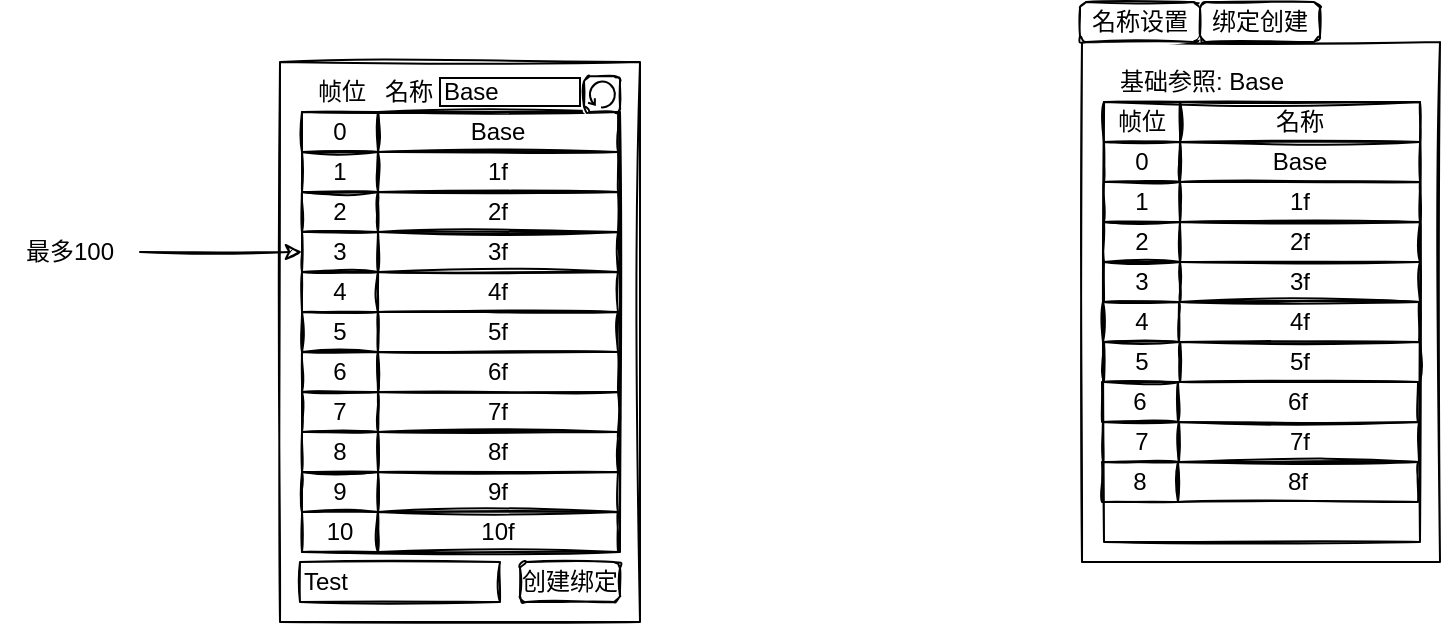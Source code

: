 <mxfile version="14.1.8" type="device"><diagram id="LVwyFxLLiwlGlBHvcq-h" name="第 1 页"><mxGraphModel dx="749" dy="556" grid="1" gridSize="10" guides="1" tooltips="1" connect="1" arrows="1" fold="1" page="1" pageScale="1" pageWidth="827" pageHeight="1169" math="0" shadow="0"><root><mxCell id="0"/><mxCell id="1" parent="0"/><mxCell id="6pNhaTteyIm9vEB30x7u-1" value="" style="rounded=0;whiteSpace=wrap;html=1;sketch=1;" vertex="1" parent="1"><mxGeometry x="240" y="70" width="180" height="280" as="geometry"/></mxCell><mxCell id="6pNhaTteyIm9vEB30x7u-5" value="" style="rounded=0;whiteSpace=wrap;html=1;sketch=1;" vertex="1" parent="1"><mxGeometry x="251" y="95" width="159" height="220" as="geometry"/></mxCell><mxCell id="6pNhaTteyIm9vEB30x7u-16" value="0" style="rounded=0;whiteSpace=wrap;html=1;fillColor=none;sketch=1;" vertex="1" parent="1"><mxGeometry x="251" y="95" width="38" height="20" as="geometry"/></mxCell><mxCell id="6pNhaTteyIm9vEB30x7u-17" value="Base" style="rounded=0;whiteSpace=wrap;html=1;fillColor=none;sketch=1;" vertex="1" parent="1"><mxGeometry x="289" y="95" width="120" height="20" as="geometry"/></mxCell><mxCell id="6pNhaTteyIm9vEB30x7u-18" value="1" style="rounded=0;whiteSpace=wrap;html=1;fillColor=none;sketch=1;" vertex="1" parent="1"><mxGeometry x="251" y="115" width="38" height="20" as="geometry"/></mxCell><mxCell id="6pNhaTteyIm9vEB30x7u-19" value="1f" style="rounded=0;whiteSpace=wrap;html=1;fillColor=none;sketch=1;" vertex="1" parent="1"><mxGeometry x="289" y="115" width="120" height="20" as="geometry"/></mxCell><mxCell id="6pNhaTteyIm9vEB30x7u-20" value="2" style="rounded=0;whiteSpace=wrap;html=1;fillColor=none;sketch=1;" vertex="1" parent="1"><mxGeometry x="251" y="135" width="38" height="20" as="geometry"/></mxCell><mxCell id="6pNhaTteyIm9vEB30x7u-21" value="2f" style="rounded=0;whiteSpace=wrap;html=1;fillColor=none;sketch=1;" vertex="1" parent="1"><mxGeometry x="289" y="135" width="120" height="20" as="geometry"/></mxCell><mxCell id="6pNhaTteyIm9vEB30x7u-22" value="3" style="rounded=0;whiteSpace=wrap;html=1;fillColor=none;sketch=1;" vertex="1" parent="1"><mxGeometry x="251" y="155" width="38" height="20" as="geometry"/></mxCell><mxCell id="6pNhaTteyIm9vEB30x7u-23" value="3f" style="rounded=0;whiteSpace=wrap;html=1;fillColor=none;sketch=1;" vertex="1" parent="1"><mxGeometry x="289" y="155" width="120" height="20" as="geometry"/></mxCell><mxCell id="6pNhaTteyIm9vEB30x7u-24" value="4" style="rounded=0;whiteSpace=wrap;html=1;fillColor=none;sketch=1;" vertex="1" parent="1"><mxGeometry x="251" y="175" width="38" height="20" as="geometry"/></mxCell><mxCell id="6pNhaTteyIm9vEB30x7u-25" value="4f" style="rounded=0;whiteSpace=wrap;html=1;fillColor=none;sketch=1;" vertex="1" parent="1"><mxGeometry x="289" y="175" width="120" height="20" as="geometry"/></mxCell><mxCell id="6pNhaTteyIm9vEB30x7u-26" value="5" style="rounded=0;whiteSpace=wrap;html=1;fillColor=none;sketch=1;" vertex="1" parent="1"><mxGeometry x="251" y="195" width="38" height="20" as="geometry"/></mxCell><mxCell id="6pNhaTteyIm9vEB30x7u-27" value="5f" style="rounded=0;whiteSpace=wrap;html=1;fillColor=none;sketch=1;" vertex="1" parent="1"><mxGeometry x="289" y="195" width="120" height="20" as="geometry"/></mxCell><mxCell id="6pNhaTteyIm9vEB30x7u-28" value="6" style="rounded=0;whiteSpace=wrap;html=1;fillColor=none;sketch=1;" vertex="1" parent="1"><mxGeometry x="251" y="215" width="38" height="20" as="geometry"/></mxCell><mxCell id="6pNhaTteyIm9vEB30x7u-29" value="6f" style="rounded=0;whiteSpace=wrap;html=1;fillColor=none;sketch=1;" vertex="1" parent="1"><mxGeometry x="289" y="215" width="120" height="20" as="geometry"/></mxCell><mxCell id="6pNhaTteyIm9vEB30x7u-30" value="7" style="rounded=0;whiteSpace=wrap;html=1;fillColor=none;sketch=1;" vertex="1" parent="1"><mxGeometry x="251" y="235" width="38" height="20" as="geometry"/></mxCell><mxCell id="6pNhaTteyIm9vEB30x7u-31" value="7f" style="rounded=0;whiteSpace=wrap;html=1;fillColor=none;sketch=1;" vertex="1" parent="1"><mxGeometry x="289" y="235" width="120" height="20" as="geometry"/></mxCell><mxCell id="6pNhaTteyIm9vEB30x7u-32" value="8" style="rounded=0;whiteSpace=wrap;html=1;fillColor=none;sketch=1;" vertex="1" parent="1"><mxGeometry x="251" y="255" width="38" height="20" as="geometry"/></mxCell><mxCell id="6pNhaTteyIm9vEB30x7u-33" value="8f" style="rounded=0;whiteSpace=wrap;html=1;fillColor=none;sketch=1;" vertex="1" parent="1"><mxGeometry x="289" y="255" width="120" height="20" as="geometry"/></mxCell><mxCell id="6pNhaTteyIm9vEB30x7u-34" value="9" style="rounded=0;whiteSpace=wrap;html=1;fillColor=none;sketch=1;" vertex="1" parent="1"><mxGeometry x="251" y="275" width="38" height="20" as="geometry"/></mxCell><mxCell id="6pNhaTteyIm9vEB30x7u-35" value="9f" style="rounded=0;whiteSpace=wrap;html=1;fillColor=none;sketch=1;" vertex="1" parent="1"><mxGeometry x="289" y="275" width="120" height="20" as="geometry"/></mxCell><mxCell id="6pNhaTteyIm9vEB30x7u-36" value="10" style="rounded=0;whiteSpace=wrap;html=1;fillColor=none;sketch=1;" vertex="1" parent="1"><mxGeometry x="251" y="295" width="38" height="20" as="geometry"/></mxCell><mxCell id="6pNhaTteyIm9vEB30x7u-37" value="10f" style="rounded=0;whiteSpace=wrap;html=1;fillColor=none;sketch=1;" vertex="1" parent="1"><mxGeometry x="289" y="295" width="120" height="20" as="geometry"/></mxCell><mxCell id="6pNhaTteyIm9vEB30x7u-38" value="" style="rounded=0;whiteSpace=wrap;html=1;sketch=1;" vertex="1" parent="1"><mxGeometry x="641" y="60" width="179" height="260" as="geometry"/></mxCell><mxCell id="6pNhaTteyIm9vEB30x7u-39" value="名称设置" style="rounded=1;whiteSpace=wrap;html=1;sketch=1;" vertex="1" parent="1"><mxGeometry x="640" y="40" width="60" height="20" as="geometry"/></mxCell><mxCell id="6pNhaTteyIm9vEB30x7u-40" value="绑定创建" style="rounded=1;whiteSpace=wrap;html=1;sketch=1;" vertex="1" parent="1"><mxGeometry x="700" y="40" width="60" height="20" as="geometry"/></mxCell><mxCell id="6pNhaTteyIm9vEB30x7u-41" value="" style="rounded=0;whiteSpace=wrap;html=1;sketch=1;" vertex="1" parent="1"><mxGeometry x="652" y="90" width="158" height="220" as="geometry"/></mxCell><mxCell id="6pNhaTteyIm9vEB30x7u-42" value="帧位" style="rounded=0;whiteSpace=wrap;html=1;fillColor=none;sketch=1;" vertex="1" parent="1"><mxGeometry x="652" y="90" width="38" height="20" as="geometry"/></mxCell><mxCell id="6pNhaTteyIm9vEB30x7u-43" value="名称" style="rounded=0;whiteSpace=wrap;html=1;fillColor=none;sketch=1;" vertex="1" parent="1"><mxGeometry x="690" y="90" width="120" height="20" as="geometry"/></mxCell><mxCell id="6pNhaTteyIm9vEB30x7u-44" value="0" style="rounded=0;whiteSpace=wrap;html=1;fillColor=none;sketch=1;" vertex="1" parent="1"><mxGeometry x="652" y="110" width="38" height="20" as="geometry"/></mxCell><mxCell id="6pNhaTteyIm9vEB30x7u-45" value="Base" style="rounded=0;whiteSpace=wrap;html=1;fillColor=none;sketch=1;" vertex="1" parent="1"><mxGeometry x="690" y="110" width="120" height="20" as="geometry"/></mxCell><mxCell id="6pNhaTteyIm9vEB30x7u-46" value="1" style="rounded=0;whiteSpace=wrap;html=1;fillColor=none;sketch=1;" vertex="1" parent="1"><mxGeometry x="652" y="130" width="38" height="20" as="geometry"/></mxCell><mxCell id="6pNhaTteyIm9vEB30x7u-47" value="1f" style="rounded=0;whiteSpace=wrap;html=1;fillColor=none;sketch=1;" vertex="1" parent="1"><mxGeometry x="690" y="130" width="120" height="20" as="geometry"/></mxCell><mxCell id="6pNhaTteyIm9vEB30x7u-48" value="2" style="rounded=0;whiteSpace=wrap;html=1;fillColor=none;sketch=1;" vertex="1" parent="1"><mxGeometry x="652" y="150" width="38" height="20" as="geometry"/></mxCell><mxCell id="6pNhaTteyIm9vEB30x7u-49" value="2f" style="rounded=0;whiteSpace=wrap;html=1;fillColor=none;sketch=1;" vertex="1" parent="1"><mxGeometry x="690" y="150" width="120" height="20" as="geometry"/></mxCell><mxCell id="6pNhaTteyIm9vEB30x7u-50" value="3" style="rounded=0;whiteSpace=wrap;html=1;fillColor=none;sketch=1;" vertex="1" parent="1"><mxGeometry x="652" y="170" width="38" height="20" as="geometry"/></mxCell><mxCell id="6pNhaTteyIm9vEB30x7u-51" value="3f" style="rounded=0;whiteSpace=wrap;html=1;fillColor=none;sketch=1;" vertex="1" parent="1"><mxGeometry x="690" y="170" width="120" height="20" as="geometry"/></mxCell><mxCell id="6pNhaTteyIm9vEB30x7u-52" value="4" style="rounded=0;whiteSpace=wrap;html=1;fillColor=none;sketch=1;" vertex="1" parent="1"><mxGeometry x="651.5" y="190" width="38" height="20" as="geometry"/></mxCell><mxCell id="6pNhaTteyIm9vEB30x7u-53" value="4f" style="rounded=0;whiteSpace=wrap;html=1;fillColor=none;sketch=1;" vertex="1" parent="1"><mxGeometry x="689.5" y="190" width="120" height="20" as="geometry"/></mxCell><mxCell id="6pNhaTteyIm9vEB30x7u-54" value="5" style="rounded=0;whiteSpace=wrap;html=1;fillColor=none;sketch=1;" vertex="1" parent="1"><mxGeometry x="652" y="210" width="38" height="20" as="geometry"/></mxCell><mxCell id="6pNhaTteyIm9vEB30x7u-55" value="5f" style="rounded=0;whiteSpace=wrap;html=1;fillColor=none;sketch=1;" vertex="1" parent="1"><mxGeometry x="690" y="210" width="120" height="20" as="geometry"/></mxCell><mxCell id="6pNhaTteyIm9vEB30x7u-56" value="6" style="rounded=0;whiteSpace=wrap;html=1;fillColor=none;sketch=1;" vertex="1" parent="1"><mxGeometry x="651" y="230" width="38" height="20" as="geometry"/></mxCell><mxCell id="6pNhaTteyIm9vEB30x7u-57" value="6f" style="rounded=0;whiteSpace=wrap;html=1;fillColor=none;sketch=1;" vertex="1" parent="1"><mxGeometry x="689" y="230" width="120" height="20" as="geometry"/></mxCell><mxCell id="6pNhaTteyIm9vEB30x7u-58" value="7" style="rounded=0;whiteSpace=wrap;html=1;fillColor=none;sketch=1;" vertex="1" parent="1"><mxGeometry x="651.5" y="250" width="38" height="20" as="geometry"/></mxCell><mxCell id="6pNhaTteyIm9vEB30x7u-59" value="7f" style="rounded=0;whiteSpace=wrap;html=1;fillColor=none;sketch=1;" vertex="1" parent="1"><mxGeometry x="689.5" y="250" width="120" height="20" as="geometry"/></mxCell><mxCell id="6pNhaTteyIm9vEB30x7u-60" value="8" style="rounded=0;whiteSpace=wrap;html=1;fillColor=none;sketch=1;" vertex="1" parent="1"><mxGeometry x="651" y="270" width="38" height="20" as="geometry"/></mxCell><mxCell id="6pNhaTteyIm9vEB30x7u-61" value="8f" style="rounded=0;whiteSpace=wrap;html=1;fillColor=none;sketch=1;" vertex="1" parent="1"><mxGeometry x="689" y="270" width="120" height="20" as="geometry"/></mxCell><mxCell id="6pNhaTteyIm9vEB30x7u-66" value="基础参照: Base" style="text;html=1;strokeColor=none;fillColor=none;align=center;verticalAlign=middle;whiteSpace=wrap;rounded=0;sketch=1;" vertex="1" parent="1"><mxGeometry x="651" y="70" width="100" height="20" as="geometry"/></mxCell><mxCell id="6pNhaTteyIm9vEB30x7u-70" style="edgeStyle=orthogonalEdgeStyle;curved=0;rounded=1;orthogonalLoop=1;jettySize=auto;html=1;entryX=0;entryY=0.5;entryDx=0;entryDy=0;sketch=1;" edge="1" parent="1" source="6pNhaTteyIm9vEB30x7u-69" target="6pNhaTteyIm9vEB30x7u-22"><mxGeometry relative="1" as="geometry"/></mxCell><mxCell id="6pNhaTteyIm9vEB30x7u-69" value="最多100" style="text;html=1;strokeColor=none;fillColor=none;align=center;verticalAlign=middle;whiteSpace=wrap;rounded=0;sketch=1;" vertex="1" parent="1"><mxGeometry x="100" y="155" width="70" height="20" as="geometry"/></mxCell><mxCell id="6pNhaTteyIm9vEB30x7u-71" value="Test" style="rounded=0;whiteSpace=wrap;html=1;sketch=1;align=left;" vertex="1" parent="1"><mxGeometry x="250" y="320" width="100" height="20" as="geometry"/></mxCell><mxCell id="6pNhaTteyIm9vEB30x7u-72" value="创建绑定" style="rounded=1;whiteSpace=wrap;html=1;sketch=1;" vertex="1" parent="1"><mxGeometry x="360" y="320" width="50" height="20" as="geometry"/></mxCell><mxCell id="6pNhaTteyIm9vEB30x7u-3" value="" style="rounded=1;whiteSpace=wrap;html=1;sketch=1;" vertex="1" parent="1"><mxGeometry x="392" y="77" width="18" height="18" as="geometry"/></mxCell><mxCell id="6pNhaTteyIm9vEB30x7u-73" value="" style="shape=mxgraph.bpmn.loop;html=1;outlineConnect=0;rounded=0;sketch=0;align=left;" vertex="1" parent="1"><mxGeometry x="394" y="79" width="14" height="14" as="geometry"/></mxCell><mxCell id="6pNhaTteyIm9vEB30x7u-75" value="帧位" style="text;html=1;strokeColor=none;fillColor=none;align=center;verticalAlign=middle;whiteSpace=wrap;rounded=0;sketch=0;" vertex="1" parent="1"><mxGeometry x="251" y="75" width="40" height="20" as="geometry"/></mxCell><mxCell id="6pNhaTteyIm9vEB30x7u-76" value="名称" style="text;html=1;strokeColor=none;fillColor=none;align=center;verticalAlign=middle;whiteSpace=wrap;rounded=0;sketch=0;" vertex="1" parent="1"><mxGeometry x="289" y="75" width="31" height="20" as="geometry"/></mxCell><mxCell id="6pNhaTteyIm9vEB30x7u-77" value="Base" style="rounded=0;whiteSpace=wrap;html=1;sketch=0;align=left;" vertex="1" parent="1"><mxGeometry x="320" y="78" width="70" height="14" as="geometry"/></mxCell></root></mxGraphModel></diagram></mxfile>